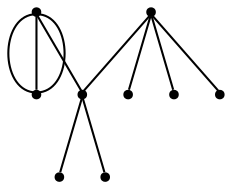 graph {
  node [shape=point,comment="{\"directed\":false,\"doi\":\"10.1007/978-3-642-11805-0_17\",\"figure\":\"4\"}"]

  v0 [pos="1055.0345759547033,835.1300356161714"]
  v1 [pos="1179.502095918877,885.273194199379"]
  v2 [pos="1208.3985855634821,904.0300123811971"]
  v3 [pos="1158.7367036863814,811.2462444035693"]
  v4 [pos="1213.7775893810183,886.273517130842"]
  v5 [pos="1191.7612223780432,914.7839291042751"]
  v6 [pos="1195.5139876254768,806.6196236427384"]
  v7 [pos="1179.3770079856695,786.7374421630242"]
  v8 [pos="1425.309905704232,856.1375803937815"]

  v0 -- v8 [id="-7",pos="1055.0345759547033,835.1300356161714 1123.8982827120049,671.8415637700243 1123.8982827120049,671.8415637700243 1123.8982827120049,671.8415637700243 1425.309905704232,856.1375803937815 1425.309905704232,856.1375803937815 1425.309905704232,856.1375803937815"]
  v0 -- v3 [id="-10",pos="1055.0345759547033,835.1300356161714 1158.7367036863814,811.2462444035693 1158.7367036863814,811.2462444035693 1158.7367036863814,811.2462444035693"]
  v0 -- v8 [id="-11",pos="1055.0345759547033,835.1300356161714 1090.998756515148,749.494811395202 1090.998756515148,749.494811395202 1090.998756515148,749.494811395202 1425.309905704232,856.1375803937815 1425.309905704232,856.1375803937815 1425.309905704232,856.1375803937815"]
  v0 -- v8 [id="-12",pos="1055.0345759547033,835.1300356161714 1124.0233706452125,1079.1144464049676 1124.0233706452125,1079.1144464049676 1124.0233706452125,1079.1144464049676 1425.309905704232,856.1375803937815 1425.309905704232,856.1375803937815 1425.309905704232,856.1375803937815"]
  v3 -- v7 [id="-15",pos="1158.7367036863814,811.2462444035693 1179.3770079856695,786.7374421630242 1179.3770079856695,786.7374421630242 1179.3770079856695,786.7374421630242"]
  v3 -- v6 [id="-16",pos="1158.7367036863814,811.2462444035693 1195.5139876254768,806.6196236427384 1195.5139876254768,806.6196236427384 1195.5139876254768,806.6196236427384"]
  v1 -- v5 [id="-17",pos="1179.502095918877,885.273194199379 1191.7612223780432,914.7839291042751 1191.7612223780432,914.7839291042751 1191.7612223780432,914.7839291042751"]
  v1 -- v4 [id="-18",pos="1179.502095918877,885.273194199379 1213.7775893810183,886.273517130842 1213.7775893810183,886.273517130842 1213.7775893810183,886.273517130842"]
  v1 -- v3 [id="-19",pos="1179.502095918877,885.273194199379 1158.7367036863814,811.2462444035693 1158.7367036863814,811.2462444035693 1158.7367036863814,811.2462444035693"]
  v1 -- v2 [id="-20",pos="1179.502095918877,885.273194199379 1208.3985855634821,904.0300123811971 1208.3985855634821,904.0300123811971 1208.3985855634821,904.0300123811971"]
}